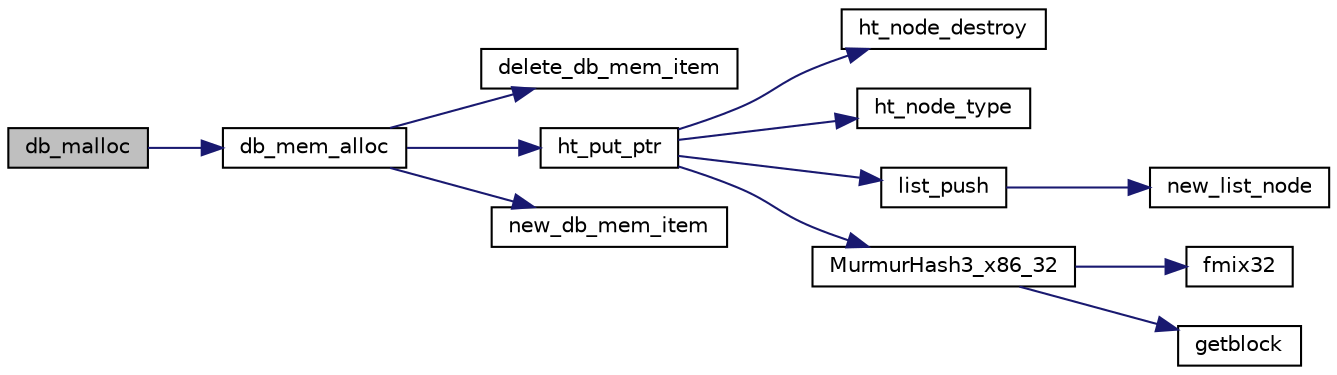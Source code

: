 digraph G
{
  edge [fontname="Helvetica",fontsize="10",labelfontname="Helvetica",labelfontsize="10"];
  node [fontname="Helvetica",fontsize="10",shape=record];
  rankdir=LR;
  Node1 [label="db_malloc",height=0.2,width=0.4,color="black", fillcolor="grey75", style="filled" fontcolor="black"];
  Node1 -> Node2 [color="midnightblue",fontsize="10",style="solid",fontname="Helvetica"];
  Node2 [label="db_mem_alloc",height=0.2,width=0.4,color="black", fillcolor="white", style="filled",URL="$n__debug__mem_8c.html#a3f63c1a843b2f1685d31b4564ee03918",tooltip="allocate a new pointer with size and also put it in the debug table"];
  Node2 -> Node3 [color="midnightblue",fontsize="10",style="solid",fontname="Helvetica"];
  Node3 [label="delete_db_mem_item",height=0.2,width=0.4,color="black", fillcolor="white", style="filled",URL="$n__debug__mem_8c.html#a5a41f05742f748434ea0771e1b3b8aac",tooltip="delete a debug meme item"];
  Node2 -> Node4 [color="midnightblue",fontsize="10",style="solid",fontname="Helvetica"];
  Node4 [label="ht_put_ptr",height=0.2,width=0.4,color="black", fillcolor="white", style="filled",URL="$n__hash_8c.html#a59a63e27a615643df1e58e7cbd5fc262",tooltip="put a pointer value with given key in the targeted hash table"];
  Node4 -> Node5 [color="midnightblue",fontsize="10",style="solid",fontname="Helvetica"];
  Node5 [label="ht_node_destroy",height=0.2,width=0.4,color="black", fillcolor="white", style="filled",URL="$n__hash_8c.html#ab60bc812786444340c989c77b74a59ed",tooltip="destroy a HASH_NODE by first calling the HASH_NODE destructor"];
  Node4 -> Node6 [color="midnightblue",fontsize="10",style="solid",fontname="Helvetica"];
  Node6 [label="ht_node_type",height=0.2,width=0.4,color="black", fillcolor="white", style="filled",URL="$n__hash_8c.html#a1392981a507905d028136bc0b92aa48b",tooltip="get the type of a node , text version"];
  Node4 -> Node7 [color="midnightblue",fontsize="10",style="solid",fontname="Helvetica"];
  Node7 [label="list_push",height=0.2,width=0.4,color="black", fillcolor="white", style="filled",URL="$n__list_8c.html#a4eab319289a83524639ee5e9f0441fdf",tooltip="Add a pointer to the end of the list."];
  Node7 -> Node8 [color="midnightblue",fontsize="10",style="solid",fontname="Helvetica"];
  Node8 [label="new_list_node",height=0.2,width=0.4,color="black", fillcolor="white", style="filled",URL="$n__list_8c.html#a678e828550efc8e64a836bb8c713c2f4",tooltip="Allocate a new node to link in a list."];
  Node4 -> Node9 [color="midnightblue",fontsize="10",style="solid",fontname="Helvetica"];
  Node9 [label="MurmurHash3_x86_32",height=0.2,width=0.4,color="black", fillcolor="white", style="filled",URL="$n__hash_8c.html#a37412933f308bda727603640d9acefba"];
  Node9 -> Node10 [color="midnightblue",fontsize="10",style="solid",fontname="Helvetica"];
  Node10 [label="fmix32",height=0.2,width=0.4,color="black", fillcolor="white", style="filled",URL="$n__hash_8c.html#a765c15db8766f1a0b049d8a210ad8f60",tooltip="Finalization mix - force all bits of a hash block to avalanche (from murmur&#39;s author)..."];
  Node9 -> Node11 [color="midnightblue",fontsize="10",style="solid",fontname="Helvetica"];
  Node11 [label="getblock",height=0.2,width=0.4,color="black", fillcolor="white", style="filled",URL="$n__hash_8c.html#a9a24bae2dd734e0beaa458c45b6ed386",tooltip="Block read - (from murmur&#39;s author) if your platform needs to do endian-swapping or can only hand..."];
  Node2 -> Node12 [color="midnightblue",fontsize="10",style="solid",fontname="Helvetica"];
  Node12 [label="new_db_mem_item",height=0.2,width=0.4,color="black", fillcolor="white", style="filled",URL="$n__debug__mem_8c.html#afaf9dc7faf6565944999cf7565c43e55",tooltip="allocate a new item in the debug table"];
}
